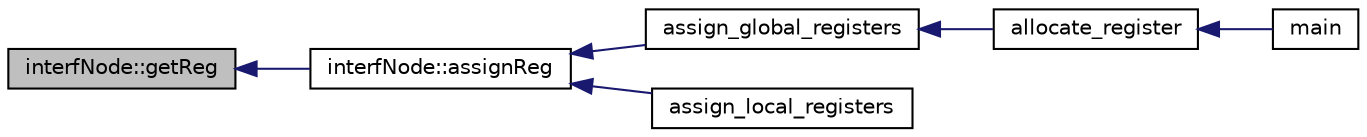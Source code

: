 digraph G
{
  edge [fontname="Helvetica",fontsize="10",labelfontname="Helvetica",labelfontsize="10"];
  node [fontname="Helvetica",fontsize="10",shape=record];
  rankdir=LR;
  Node1 [label="interfNode::getReg",height=0.2,width=0.4,color="black", fillcolor="grey75", style="filled" fontcolor="black"];
  Node1 -> Node2 [dir=back,color="midnightblue",fontsize="10",style="solid",fontname="Helvetica"];
  Node2 [label="interfNode::assignReg",height=0.2,width=0.4,color="black", fillcolor="white", style="filled",URL="$classinterfNode.html#ad2d5e57328c5f3fa8121f4ee8799b50d"];
  Node2 -> Node3 [dir=back,color="midnightblue",fontsize="10",style="solid",fontname="Helvetica"];
  Node3 [label="assign_global_registers",height=0.2,width=0.4,color="black", fillcolor="white", style="filled",URL="$registerAllocate_8cpp.html#ad793e858badbde1ceff1536fc3145c65"];
  Node3 -> Node4 [dir=back,color="midnightblue",fontsize="10",style="solid",fontname="Helvetica"];
  Node4 [label="allocate_register",height=0.2,width=0.4,color="black", fillcolor="white", style="filled",URL="$registerAllocate_8h.html#adaeef7e1cff31b45dd8d7d8adbcd1662"];
  Node4 -> Node5 [dir=back,color="midnightblue",fontsize="10",style="solid",fontname="Helvetica"];
  Node5 [label="main",height=0.2,width=0.4,color="black", fillcolor="white", style="filled",URL="$main_8cpp.html#a0ddf1224851353fc92bfbff6f499fa97"];
  Node2 -> Node6 [dir=back,color="midnightblue",fontsize="10",style="solid",fontname="Helvetica"];
  Node6 [label="assign_local_registers",height=0.2,width=0.4,color="black", fillcolor="white", style="filled",URL="$registerAllocate_8cpp.html#a66bb4ccca1dacd495fef9d58f1ed6620"];
}
